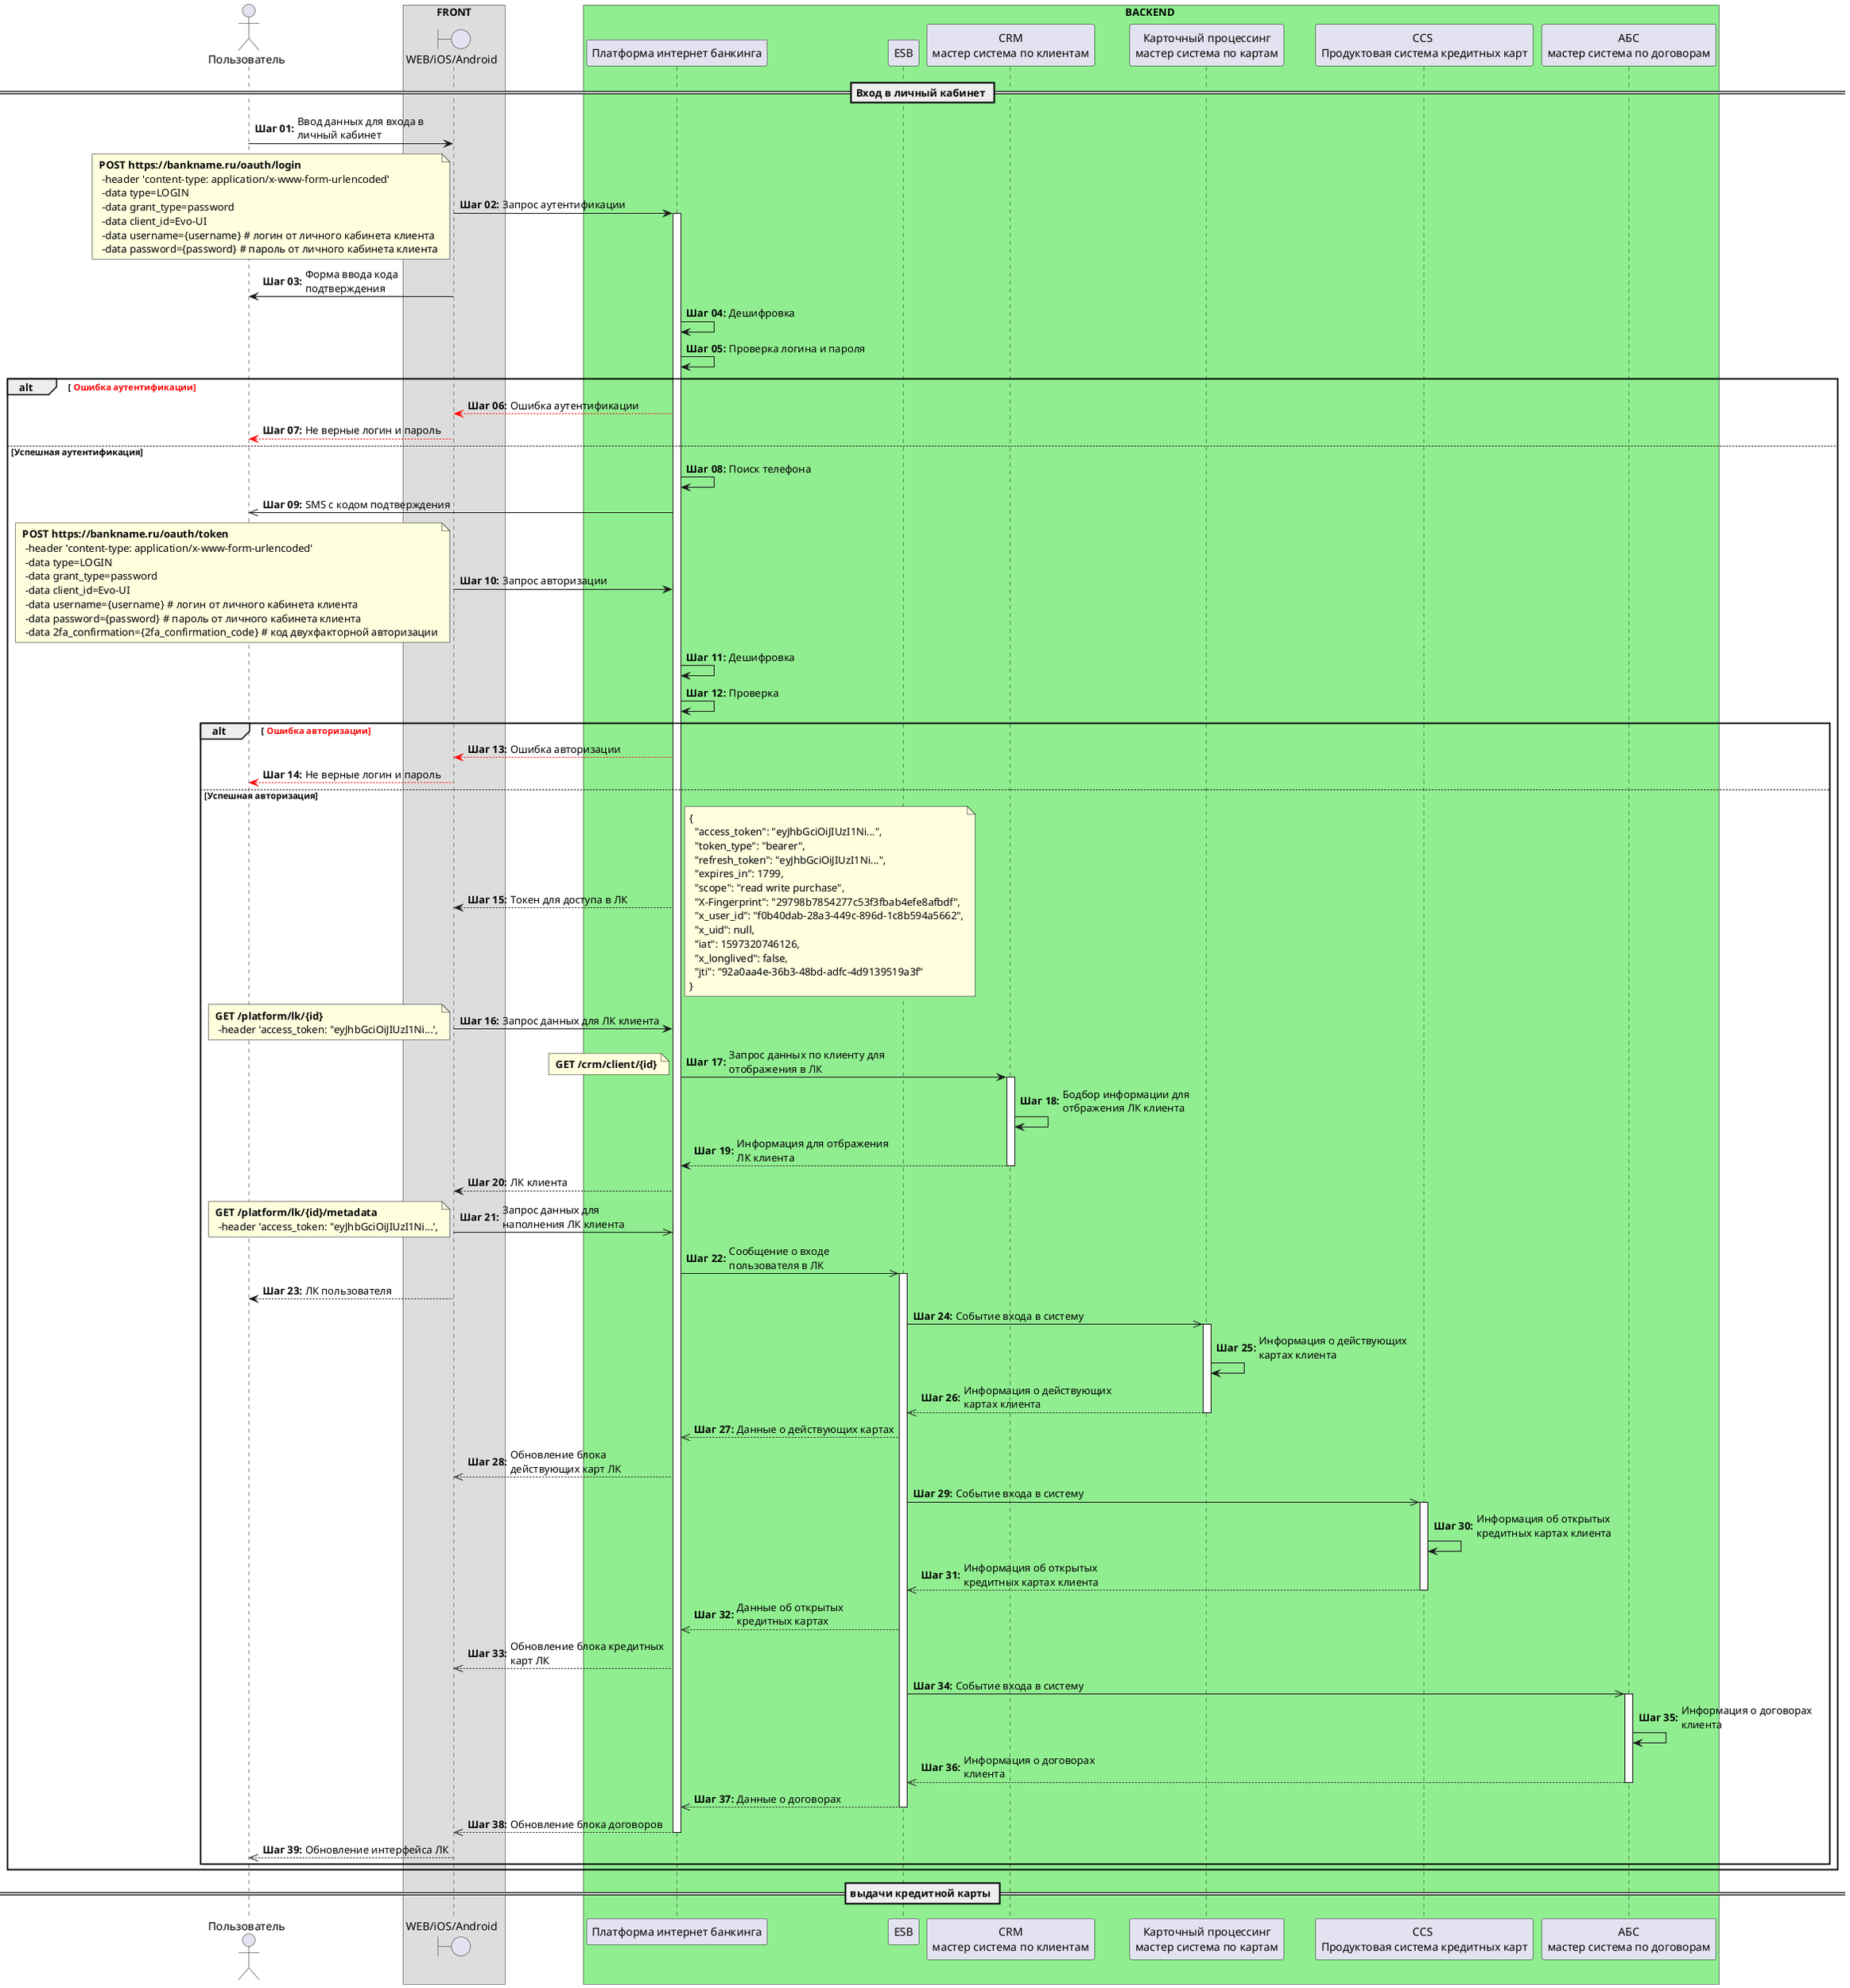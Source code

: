 @startuml
'https://plantuml.com/sequence-diagram

autonumber "<b>Шаг 00:"
skinparam maxMessageSize 200

actor "Пользователь" as user

box FRONT
boundary "WEB/iOS/Android" as front
end box

box BACKEND #LightGreen
participant "Платформа интернет банкинга" as platform
participant "ESB" as esb
participant "CRM\nмастер система по клиентам" as crm
participant "Карточный процессинг\nмастер система по картам" as cards
participant "CCS \nПродуктовая система кредитных карт" as css
participant "АБС\nмастер система по договорам" as abs
end box

== Вход в личный кабинет ==
user -> front: Ввод данных для входа в личный кабинет
front -> platform: Запрос аутентификации
note left
<b> POST https://bankname.ru/oauth/login
  -header 'content-type: application/x-www-form-urlencoded'
  -data type=LOGIN
  -data grant_type=password
  -data client_id=Evo-UI
  -data username={username} # логин от личного кабинета клиента
  -data password={password} # пароль от личного кабинета клиента
end note
activate platform
user <- front : Форма ввода кода подтверждения
platform -> platform : Дешифровка
platform -> platform : Проверка логина и пароля
alt <font color=red> Ошибка аутентификации
front <-[#red]- platform :  Ошибка аутентификации
user <-[#red]- front : Не верные логин и пароль
else Успешная аутентификация
platform -> platform : Поиск телефона
platform ->> user : SMS с кодом подтверждения
front -> platform: Запрос авторизации
note left
<b> POST https://bankname.ru/oauth/token
  -header 'content-type: application/x-www-form-urlencoded'
  -data type=LOGIN
  -data grant_type=password
  -data client_id=Evo-UI
  -data username={username} # логин от личного кабинета клиента
  -data password={password} # пароль от личного кабинета клиента
  -data 2fa_confirmation={2fa_confirmation_code} # код двухфакторной авторизации
end note
platform -> platform : Дешифровка
platform -> platform : Проверка
alt <font color=red> Ошибка авторизации
front <-[#red]- platform :  Ошибка авторизации
user <-[#red]- front : Не верные логин и пароль
else Успешная авторизация
front <-- platform : Токен для доступа в ЛК
note right
{
  "access_token": "eyJhbGciOiJIUzI1Ni...",
  "token_type": "bearer",
  "refresh_token": "eyJhbGciOiJIUzI1Ni...",
  "expires_in": 1799,
  "scope": "read write purchase",
  "X-Fingerprint": "29798b7854277c53f3fbab4efe8afbdf",
  "x_user_id": "f0b40dab-28a3-449c-896d-1c8b594a5662",
  "x_uid": null,
  "iat": 1597320746126,
  "x_longlived": false,
  "jti": "92a0aa4e-36b3-48bd-adfc-4d9139519a3f"
}
end note
front -> platform : Запрос данных для ЛК клиента
note left
<b> GET /platform/lk/{id}
  -header 'access_token: "eyJhbGciOiJIUzI1Ni...',
end note

platform -> crm : Запрос данных по клиенту для отображения в ЛК
note left
<b> GET /crm/client/{id}
end note
activate crm
crm -> crm : Бодбор информации для отбражения ЛК клиента
crm --> platform : Информация для отбражения ЛК клиента

deactivate crm
'esb -->> platform : Уведомления и предложения
platform --> front : ЛК клиента
front ->> platform : Запрос данных для наполнения ЛК клиента
note left
<b> GET /platform/lk/{id}/metadata
  -header 'access_token: "eyJhbGciOiJIUzI1Ni...',
end note
platform ->> esb : Сообщение о входе пользователя в ЛК
activate esb

user <-- front : ЛК пользователя
'css ->> esb : Четние событий
cards <<- esb : Cобытие входа в систему
activate cards
cards -> cards : Информация о действующих картах клиента
cards -->> esb : Информация о действующих картах клиента
deactivate cards
esb -->> platform : Данные о действующих картах
platform -->> front : Обновление блока действующих карт ЛК

css <<- esb : Cобытие входа в систему
activate css
css -> css : Информация об открытых кредитных картах клиента
css -->> esb : Информация об открытых кредитных картах клиента
deactivate css
esb -->> platform : Данные об открытых кредитных картах
platform -->> front : Обновление блока кредитных карт ЛК

abs <<- esb : Cобытие входа в систему
activate abs
abs -> abs : Информация о договорах клиента
abs -->> esb : Информация о договорах клиента
deactivate abs
esb -->> platform : Данные о договорах
deactivate esb
platform -->> front : Обновление блока договоров
deactivate platform
user <<-- front : Обновление интерфейса ЛК
end
end
== выдачи кредитной карты ==

@enduml